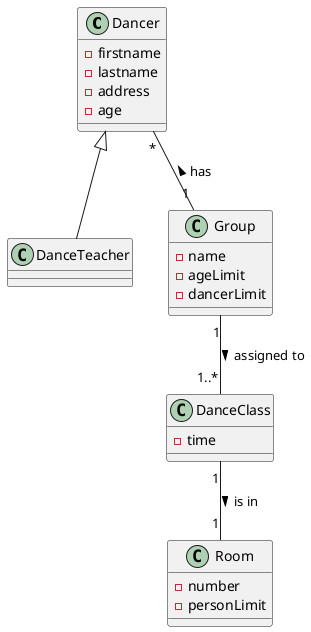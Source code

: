 @startuml

class Dancer {
   - firstname
   - lastname
   - address
   - age
}

class DanceTeacher{
}

class Group {
   - name
   - ageLimit
   - dancerLimit
}

class DanceClass{
   - time
}

class Room{
    - number
    - personLimit
}

Dancer <|-- DanceTeacher
Group "1" -up- "*" Dancer : has >
Group "1" -down- "1..*" DanceClass : assigned to >
DanceClass "1" -down- "1" Room : is in >
@enduml